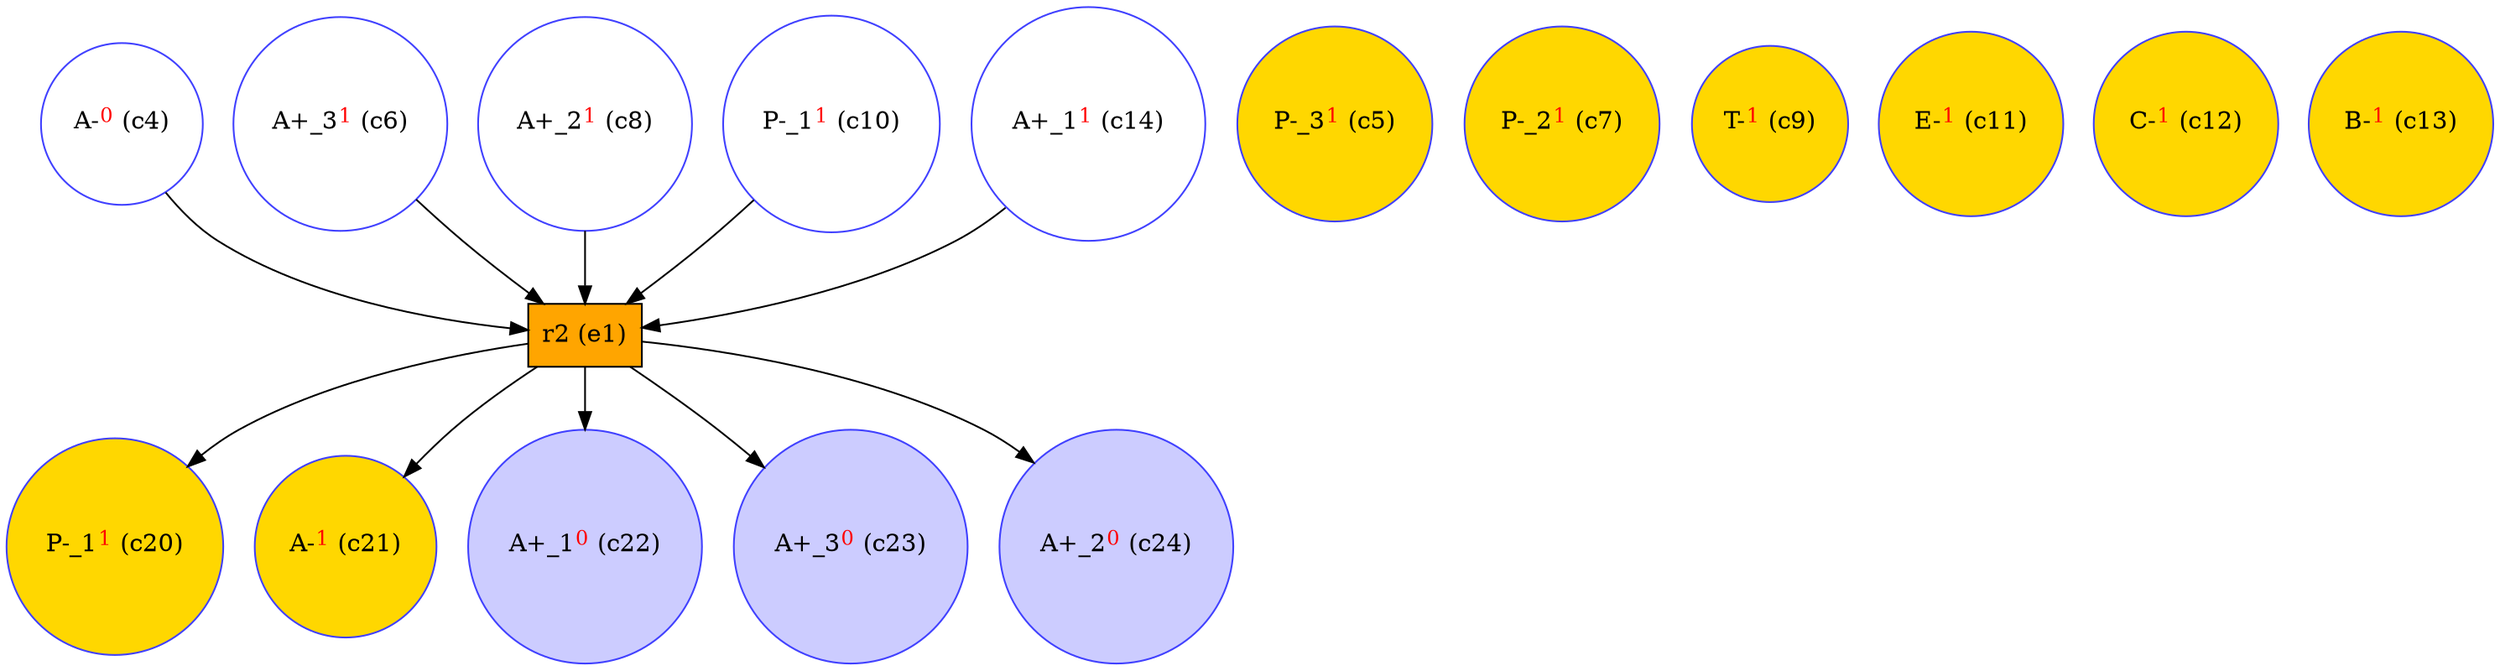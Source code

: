 digraph test {
  c4 -> e1;
  c6 -> e1;
  c8 -> e1;
  c10 -> e1;
  c14 -> e1;
  e1 -> c20;
  e1 -> c21;
  e1 -> c22;
  e1 -> c23;
  e1 -> c24;
  c4 [color="#4040ff" fillcolor="transparent" label= <A-<FONT COLOR="red"><SUP>0</SUP></FONT>&nbsp;(c4)> shape=circle style=filled];
  c5 [color="#4040ff" fillcolor="gold" label= <P-_3<FONT COLOR="red"><SUP>1</SUP></FONT>&nbsp;(c5)> shape=circle style=filled];
  c6 [color="#4040ff" fillcolor="transparent" label= <A+_3<FONT COLOR="red"><SUP>1</SUP></FONT>&nbsp;(c6)> shape=circle style=filled];
  c7 [color="#4040ff" fillcolor="gold" label= <P-_2<FONT COLOR="red"><SUP>1</SUP></FONT>&nbsp;(c7)> shape=circle style=filled];
  c8 [color="#4040ff" fillcolor="transparent" label= <A+_2<FONT COLOR="red"><SUP>1</SUP></FONT>&nbsp;(c8)> shape=circle style=filled];
  c9 [color="#4040ff" fillcolor="gold" label= <T-<FONT COLOR="red"><SUP>1</SUP></FONT>&nbsp;(c9)> shape=circle style=filled];
  c10 [color="#4040ff" fillcolor="transparent" label= <P-_1<FONT COLOR="red"><SUP>1</SUP></FONT>&nbsp;(c10)> shape=circle style=filled];
  c11 [color="#4040ff" fillcolor="gold" label= <E-<FONT COLOR="red"><SUP>1</SUP></FONT>&nbsp;(c11)> shape=circle style=filled];
  c12 [color="#4040ff" fillcolor="gold" label= <C-<FONT COLOR="red"><SUP>1</SUP></FONT>&nbsp;(c12)> shape=circle style=filled];
  c13 [color="#4040ff" fillcolor="gold" label= <B-<FONT COLOR="red"><SUP>1</SUP></FONT>&nbsp;(c13)> shape=circle style=filled];
  c14 [color="#4040ff" fillcolor="transparent" label= <A+_1<FONT COLOR="red"><SUP>1</SUP></FONT>&nbsp;(c14)> shape=circle style=filled];
  c20 [color="#4040ff" fillcolor="gold" label= <P-_1<FONT COLOR="red"><SUP>1</SUP></FONT>&nbsp;(c20)> shape=circle style=filled];
  c21 [color="#4040ff" fillcolor="gold" label= <A-<FONT COLOR="red"><SUP>1</SUP></FONT>&nbsp;(c21)> shape=circle style=filled];
  c22 [color="#4040ff" fillcolor="#ccccff" label= <A+_1<FONT COLOR="red"><SUP>0</SUP></FONT>&nbsp;(c22)> shape=circle style=filled];
  c23 [color="#4040ff" fillcolor="#ccccff" label= <A+_3<FONT COLOR="red"><SUP>0</SUP></FONT>&nbsp;(c23)> shape=circle style=filled];
  c24 [color="#4040ff" fillcolor="#ccccff" label= <A+_2<FONT COLOR="red"><SUP>0</SUP></FONT>&nbsp;(c24)> shape=circle style=filled];
  e1 [color="black" fillcolor="orange" label="r2 (e1)" shape=box style=filled];
}
